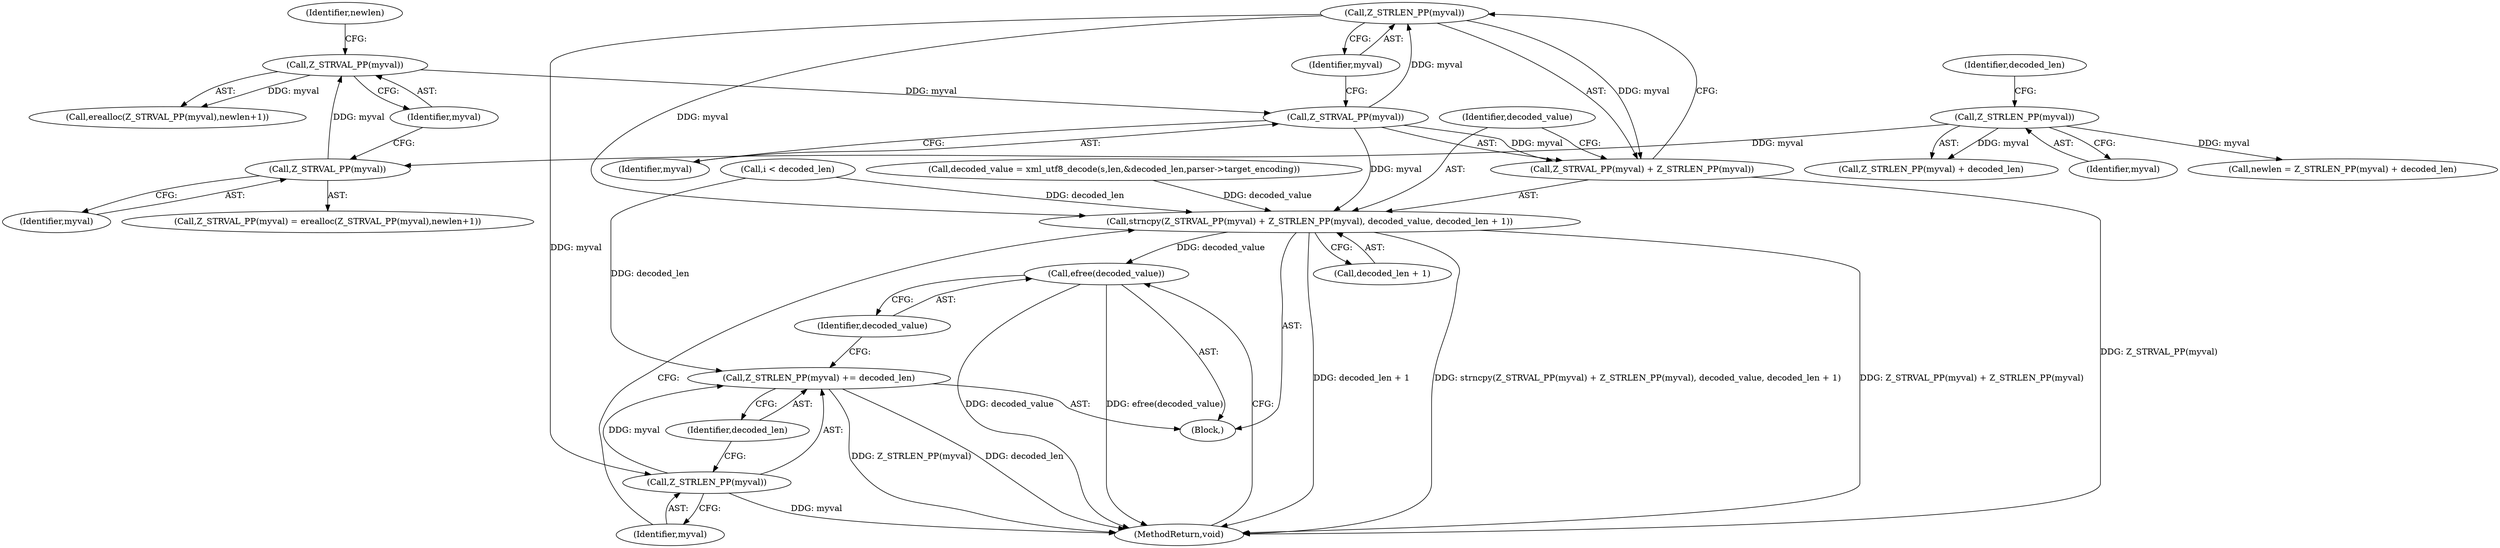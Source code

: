 digraph "0_php_dccda88f27a084bcbbb30198ace12b4e7ae961cc_4@pointer" {
"1000257" [label="(Call,Z_STRLEN_PP(myval))"];
"1000255" [label="(Call,Z_STRVAL_PP(myval))"];
"1000248" [label="(Call,Z_STRVAL_PP(myval))"];
"1000245" [label="(Call,Z_STRVAL_PP(myval))"];
"1000241" [label="(Call,Z_STRLEN_PP(myval))"];
"1000253" [label="(Call,strncpy(Z_STRVAL_PP(myval) + Z_STRLEN_PP(myval), decoded_value, decoded_len + 1))"];
"1000267" [label="(Call,efree(decoded_value))"];
"1000254" [label="(Call,Z_STRVAL_PP(myval) + Z_STRLEN_PP(myval))"];
"1000264" [label="(Call,Z_STRLEN_PP(myval))"];
"1000263" [label="(Call,Z_STRLEN_PP(myval) += decoded_len)"];
"1000242" [label="(Identifier,myval)"];
"1000243" [label="(Identifier,decoded_len)"];
"1000247" [label="(Call,erealloc(Z_STRVAL_PP(myval),newlen+1))"];
"1000258" [label="(Identifier,myval)"];
"1000246" [label="(Identifier,myval)"];
"1000267" [label="(Call,efree(decoded_value))"];
"1000257" [label="(Call,Z_STRLEN_PP(myval))"];
"1000256" [label="(Identifier,myval)"];
"1000249" [label="(Identifier,myval)"];
"1000248" [label="(Call,Z_STRVAL_PP(myval))"];
"1000251" [label="(Identifier,newlen)"];
"1000465" [label="(MethodReturn,void)"];
"1000169" [label="(Call,decoded_value = xml_utf8_decode(s,len,&decoded_len,parser->target_encoding))"];
"1000264" [label="(Call,Z_STRLEN_PP(myval))"];
"1000245" [label="(Call,Z_STRVAL_PP(myval))"];
"1000183" [label="(Call,i < decoded_len)"];
"1000240" [label="(Call,Z_STRLEN_PP(myval) + decoded_len)"];
"1000266" [label="(Identifier,decoded_len)"];
"1000265" [label="(Identifier,myval)"];
"1000255" [label="(Call,Z_STRVAL_PP(myval))"];
"1000241" [label="(Call,Z_STRLEN_PP(myval))"];
"1000244" [label="(Call,Z_STRVAL_PP(myval) = erealloc(Z_STRVAL_PP(myval),newlen+1))"];
"1000253" [label="(Call,strncpy(Z_STRVAL_PP(myval) + Z_STRLEN_PP(myval), decoded_value, decoded_len + 1))"];
"1000238" [label="(Call,newlen = Z_STRLEN_PP(myval) + decoded_len)"];
"1000268" [label="(Identifier,decoded_value)"];
"1000263" [label="(Call,Z_STRLEN_PP(myval) += decoded_len)"];
"1000260" [label="(Call,decoded_len + 1)"];
"1000259" [label="(Identifier,decoded_value)"];
"1000236" [label="(Block,)"];
"1000254" [label="(Call,Z_STRVAL_PP(myval) + Z_STRLEN_PP(myval))"];
"1000257" -> "1000254"  [label="AST: "];
"1000257" -> "1000258"  [label="CFG: "];
"1000258" -> "1000257"  [label="AST: "];
"1000254" -> "1000257"  [label="CFG: "];
"1000257" -> "1000253"  [label="DDG: myval"];
"1000257" -> "1000254"  [label="DDG: myval"];
"1000255" -> "1000257"  [label="DDG: myval"];
"1000257" -> "1000264"  [label="DDG: myval"];
"1000255" -> "1000254"  [label="AST: "];
"1000255" -> "1000256"  [label="CFG: "];
"1000256" -> "1000255"  [label="AST: "];
"1000258" -> "1000255"  [label="CFG: "];
"1000255" -> "1000253"  [label="DDG: myval"];
"1000255" -> "1000254"  [label="DDG: myval"];
"1000248" -> "1000255"  [label="DDG: myval"];
"1000248" -> "1000247"  [label="AST: "];
"1000248" -> "1000249"  [label="CFG: "];
"1000249" -> "1000248"  [label="AST: "];
"1000251" -> "1000248"  [label="CFG: "];
"1000248" -> "1000247"  [label="DDG: myval"];
"1000245" -> "1000248"  [label="DDG: myval"];
"1000245" -> "1000244"  [label="AST: "];
"1000245" -> "1000246"  [label="CFG: "];
"1000246" -> "1000245"  [label="AST: "];
"1000249" -> "1000245"  [label="CFG: "];
"1000241" -> "1000245"  [label="DDG: myval"];
"1000241" -> "1000240"  [label="AST: "];
"1000241" -> "1000242"  [label="CFG: "];
"1000242" -> "1000241"  [label="AST: "];
"1000243" -> "1000241"  [label="CFG: "];
"1000241" -> "1000238"  [label="DDG: myval"];
"1000241" -> "1000240"  [label="DDG: myval"];
"1000253" -> "1000236"  [label="AST: "];
"1000253" -> "1000260"  [label="CFG: "];
"1000254" -> "1000253"  [label="AST: "];
"1000259" -> "1000253"  [label="AST: "];
"1000260" -> "1000253"  [label="AST: "];
"1000265" -> "1000253"  [label="CFG: "];
"1000253" -> "1000465"  [label="DDG: decoded_len + 1"];
"1000253" -> "1000465"  [label="DDG: strncpy(Z_STRVAL_PP(myval) + Z_STRLEN_PP(myval), decoded_value, decoded_len + 1)"];
"1000253" -> "1000465"  [label="DDG: Z_STRVAL_PP(myval) + Z_STRLEN_PP(myval)"];
"1000169" -> "1000253"  [label="DDG: decoded_value"];
"1000183" -> "1000253"  [label="DDG: decoded_len"];
"1000253" -> "1000267"  [label="DDG: decoded_value"];
"1000267" -> "1000236"  [label="AST: "];
"1000267" -> "1000268"  [label="CFG: "];
"1000268" -> "1000267"  [label="AST: "];
"1000465" -> "1000267"  [label="CFG: "];
"1000267" -> "1000465"  [label="DDG: decoded_value"];
"1000267" -> "1000465"  [label="DDG: efree(decoded_value)"];
"1000259" -> "1000254"  [label="CFG: "];
"1000254" -> "1000465"  [label="DDG: Z_STRVAL_PP(myval)"];
"1000264" -> "1000263"  [label="AST: "];
"1000264" -> "1000265"  [label="CFG: "];
"1000265" -> "1000264"  [label="AST: "];
"1000266" -> "1000264"  [label="CFG: "];
"1000264" -> "1000465"  [label="DDG: myval"];
"1000264" -> "1000263"  [label="DDG: myval"];
"1000263" -> "1000236"  [label="AST: "];
"1000263" -> "1000266"  [label="CFG: "];
"1000266" -> "1000263"  [label="AST: "];
"1000268" -> "1000263"  [label="CFG: "];
"1000263" -> "1000465"  [label="DDG: Z_STRLEN_PP(myval)"];
"1000263" -> "1000465"  [label="DDG: decoded_len"];
"1000183" -> "1000263"  [label="DDG: decoded_len"];
}
